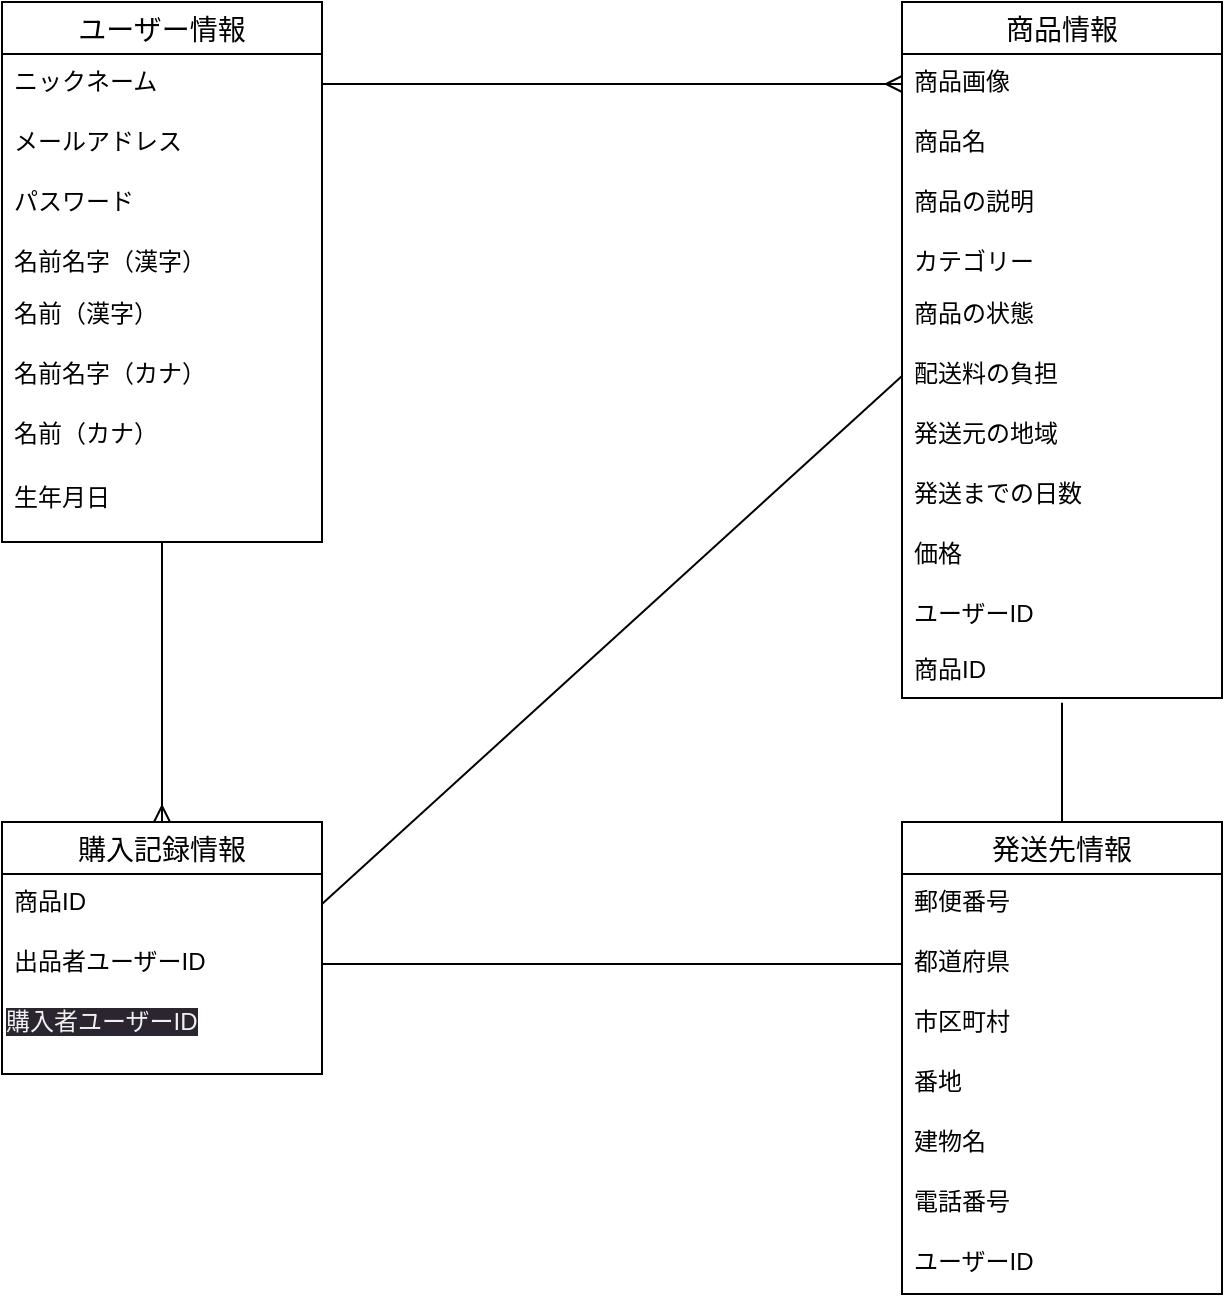 <mxfile>
    <diagram id="pEiZ6D0m0Ub1ynNI3fgX" name="ページ1">
        <mxGraphModel dx="1872" dy="1103" grid="1" gridSize="10" guides="1" tooltips="1" connect="1" arrows="1" fold="1" page="1" pageScale="1" pageWidth="827" pageHeight="1169" math="0" shadow="0">
            <root>
                <mxCell id="0"/>
                <mxCell id="1" parent="0"/>
                <mxCell id="2" value="ユーザー情報" style="swimlane;fontStyle=0;childLayout=stackLayout;horizontal=1;startSize=26;horizontalStack=0;resizeParent=1;resizeParentMax=0;resizeLast=0;collapsible=1;marginBottom=0;align=center;fontSize=14;" vertex="1" parent="1">
                    <mxGeometry x="110" y="240" width="160" height="270" as="geometry"/>
                </mxCell>
                <mxCell id="3" value="ニックネーム" style="text;strokeColor=none;fillColor=none;spacingLeft=4;spacingRight=4;overflow=hidden;rotatable=0;points=[[0,0.5],[1,0.5]];portConstraint=eastwest;fontSize=12;" vertex="1" parent="2">
                    <mxGeometry y="26" width="160" height="30" as="geometry"/>
                </mxCell>
                <mxCell id="4" value="メールアドレス" style="text;strokeColor=none;fillColor=none;spacingLeft=4;spacingRight=4;overflow=hidden;rotatable=0;points=[[0,0.5],[1,0.5]];portConstraint=eastwest;fontSize=12;" vertex="1" parent="2">
                    <mxGeometry y="56" width="160" height="30" as="geometry"/>
                </mxCell>
                <mxCell id="5" value="パスワード" style="text;strokeColor=none;fillColor=none;spacingLeft=4;spacingRight=4;overflow=hidden;rotatable=0;points=[[0,0.5],[1,0.5]];portConstraint=eastwest;fontSize=12;" vertex="1" parent="2">
                    <mxGeometry y="86" width="160" height="30" as="geometry"/>
                </mxCell>
                <mxCell id="10" value="名前名字（漢字）" style="text;strokeColor=none;fillColor=none;spacingLeft=4;spacingRight=4;overflow=hidden;rotatable=0;points=[[0,0.5],[1,0.5]];portConstraint=eastwest;fontSize=12;" vertex="1" parent="2">
                    <mxGeometry y="116" width="160" height="26" as="geometry"/>
                </mxCell>
                <mxCell id="12" value="名前（漢字）" style="text;strokeColor=none;fillColor=none;spacingLeft=4;spacingRight=4;overflow=hidden;rotatable=0;points=[[0,0.5],[1,0.5]];portConstraint=eastwest;fontSize=12;" vertex="1" parent="2">
                    <mxGeometry y="142" width="160" height="30" as="geometry"/>
                </mxCell>
                <mxCell id="fQ7R81DNTZA4qFSTLazm-12" value="名前名字（カナ）" style="text;strokeColor=none;fillColor=none;spacingLeft=4;spacingRight=4;overflow=hidden;rotatable=0;points=[[0,0.5],[1,0.5]];portConstraint=eastwest;fontSize=12;" vertex="1" parent="2">
                    <mxGeometry y="172" width="160" height="30" as="geometry"/>
                </mxCell>
                <mxCell id="fQ7R81DNTZA4qFSTLazm-52" value="名前（カナ）" style="text;strokeColor=none;fillColor=none;spacingLeft=4;spacingRight=4;overflow=hidden;rotatable=0;points=[[0,0.5],[1,0.5]];portConstraint=eastwest;fontSize=12;" vertex="1" parent="2">
                    <mxGeometry y="202" width="160" height="32" as="geometry"/>
                </mxCell>
                <mxCell id="fQ7R81DNTZA4qFSTLazm-61" value="生年月日" style="text;strokeColor=none;fillColor=none;spacingLeft=4;spacingRight=4;overflow=hidden;rotatable=0;points=[[0,0.5],[1,0.5]];portConstraint=eastwest;fontSize=12;" vertex="1" parent="2">
                    <mxGeometry y="234" width="160" height="36" as="geometry"/>
                </mxCell>
                <mxCell id="fQ7R81DNTZA4qFSTLazm-13" value="商品情報" style="swimlane;fontStyle=0;childLayout=stackLayout;horizontal=1;startSize=26;horizontalStack=0;resizeParent=1;resizeParentMax=0;resizeLast=0;collapsible=1;marginBottom=0;align=center;fontSize=14;" vertex="1" parent="1">
                    <mxGeometry x="560" y="240" width="160" height="348" as="geometry"/>
                </mxCell>
                <mxCell id="fQ7R81DNTZA4qFSTLazm-14" value="商品画像" style="text;strokeColor=none;fillColor=none;spacingLeft=4;spacingRight=4;overflow=hidden;rotatable=0;points=[[0,0.5],[1,0.5]];portConstraint=eastwest;fontSize=12;" vertex="1" parent="fQ7R81DNTZA4qFSTLazm-13">
                    <mxGeometry y="26" width="160" height="30" as="geometry"/>
                </mxCell>
                <mxCell id="fQ7R81DNTZA4qFSTLazm-15" value="商品名" style="text;strokeColor=none;fillColor=none;spacingLeft=4;spacingRight=4;overflow=hidden;rotatable=0;points=[[0,0.5],[1,0.5]];portConstraint=eastwest;fontSize=12;" vertex="1" parent="fQ7R81DNTZA4qFSTLazm-13">
                    <mxGeometry y="56" width="160" height="30" as="geometry"/>
                </mxCell>
                <mxCell id="fQ7R81DNTZA4qFSTLazm-16" value="商品の説明" style="text;strokeColor=none;fillColor=none;spacingLeft=4;spacingRight=4;overflow=hidden;rotatable=0;points=[[0,0.5],[1,0.5]];portConstraint=eastwest;fontSize=12;" vertex="1" parent="fQ7R81DNTZA4qFSTLazm-13">
                    <mxGeometry y="86" width="160" height="30" as="geometry"/>
                </mxCell>
                <mxCell id="fQ7R81DNTZA4qFSTLazm-17" value="カテゴリー" style="text;strokeColor=none;fillColor=none;spacingLeft=4;spacingRight=4;overflow=hidden;rotatable=0;points=[[0,0.5],[1,0.5]];portConstraint=eastwest;fontSize=12;" vertex="1" parent="fQ7R81DNTZA4qFSTLazm-13">
                    <mxGeometry y="116" width="160" height="26" as="geometry"/>
                </mxCell>
                <mxCell id="fQ7R81DNTZA4qFSTLazm-18" value="商品の状態" style="text;strokeColor=none;fillColor=none;spacingLeft=4;spacingRight=4;overflow=hidden;rotatable=0;points=[[0,0.5],[1,0.5]];portConstraint=eastwest;fontSize=12;" vertex="1" parent="fQ7R81DNTZA4qFSTLazm-13">
                    <mxGeometry y="142" width="160" height="30" as="geometry"/>
                </mxCell>
                <mxCell id="fQ7R81DNTZA4qFSTLazm-19" value="配送料の負担" style="text;strokeColor=none;fillColor=none;spacingLeft=4;spacingRight=4;overflow=hidden;rotatable=0;points=[[0,0.5],[1,0.5]];portConstraint=eastwest;fontSize=12;" vertex="1" parent="fQ7R81DNTZA4qFSTLazm-13">
                    <mxGeometry y="172" width="160" height="30" as="geometry"/>
                </mxCell>
                <mxCell id="fQ7R81DNTZA4qFSTLazm-21" value="発送元の地域" style="text;strokeColor=none;fillColor=none;spacingLeft=4;spacingRight=4;overflow=hidden;rotatable=0;points=[[0,0.5],[1,0.5]];portConstraint=eastwest;fontSize=12;" vertex="1" parent="fQ7R81DNTZA4qFSTLazm-13">
                    <mxGeometry y="202" width="160" height="30" as="geometry"/>
                </mxCell>
                <mxCell id="fQ7R81DNTZA4qFSTLazm-20" value="発送までの日数" style="text;strokeColor=none;fillColor=none;spacingLeft=4;spacingRight=4;overflow=hidden;rotatable=0;points=[[0,0.5],[1,0.5]];portConstraint=eastwest;fontSize=12;" vertex="1" parent="fQ7R81DNTZA4qFSTLazm-13">
                    <mxGeometry y="232" width="160" height="30" as="geometry"/>
                </mxCell>
                <mxCell id="fQ7R81DNTZA4qFSTLazm-34" value="価格" style="text;strokeColor=none;fillColor=none;spacingLeft=4;spacingRight=4;overflow=hidden;rotatable=0;points=[[0,0.5],[1,0.5]];portConstraint=eastwest;fontSize=12;" vertex="1" parent="fQ7R81DNTZA4qFSTLazm-13">
                    <mxGeometry y="262" width="160" height="30" as="geometry"/>
                </mxCell>
                <mxCell id="fQ7R81DNTZA4qFSTLazm-23" value="ユーザーID" style="text;strokeColor=none;fillColor=none;spacingLeft=4;spacingRight=4;overflow=hidden;rotatable=0;points=[[0,0.5],[1,0.5]];portConstraint=eastwest;fontSize=12;" vertex="1" parent="fQ7R81DNTZA4qFSTLazm-13">
                    <mxGeometry y="292" width="160" height="28" as="geometry"/>
                </mxCell>
                <mxCell id="fQ7R81DNTZA4qFSTLazm-53" value="商品ID" style="text;strokeColor=none;fillColor=none;spacingLeft=4;spacingRight=4;overflow=hidden;rotatable=0;points=[[0,0.5],[1,0.5]];portConstraint=eastwest;fontSize=12;" vertex="1" parent="fQ7R81DNTZA4qFSTLazm-13">
                    <mxGeometry y="320" width="160" height="28" as="geometry"/>
                </mxCell>
                <mxCell id="fQ7R81DNTZA4qFSTLazm-58" style="edgeStyle=none;html=1;exitX=0.5;exitY=0;exitDx=0;exitDy=0;endArrow=none;endFill=0;startArrow=ERmany;startFill=0;" edge="1" parent="1" source="fQ7R81DNTZA4qFSTLazm-35">
                    <mxGeometry relative="1" as="geometry">
                        <mxPoint x="190" y="510" as="targetPoint"/>
                    </mxGeometry>
                </mxCell>
                <mxCell id="fQ7R81DNTZA4qFSTLazm-35" value="購入記録情報" style="swimlane;fontStyle=0;childLayout=stackLayout;horizontal=1;startSize=26;horizontalStack=0;resizeParent=1;resizeParentMax=0;resizeLast=0;collapsible=1;marginBottom=0;align=center;fontSize=14;" vertex="1" parent="1">
                    <mxGeometry x="110" y="650" width="160" height="126" as="geometry"/>
                </mxCell>
                <mxCell id="fQ7R81DNTZA4qFSTLazm-36" value="商品ID" style="text;strokeColor=none;fillColor=none;spacingLeft=4;spacingRight=4;overflow=hidden;rotatable=0;points=[[0,0.5],[1,0.5]];portConstraint=eastwest;fontSize=12;" vertex="1" parent="fQ7R81DNTZA4qFSTLazm-35">
                    <mxGeometry y="26" width="160" height="30" as="geometry"/>
                </mxCell>
                <mxCell id="fQ7R81DNTZA4qFSTLazm-37" value="出品者ユーザーID" style="text;strokeColor=none;fillColor=none;spacingLeft=4;spacingRight=4;overflow=hidden;rotatable=0;points=[[0,0.5],[1,0.5]];portConstraint=eastwest;fontSize=12;" vertex="1" parent="fQ7R81DNTZA4qFSTLazm-35">
                    <mxGeometry y="56" width="160" height="30" as="geometry"/>
                </mxCell>
                <mxCell id="fQ7R81DNTZA4qFSTLazm-55" value="&lt;span style=&quot;color: rgb(240, 240, 240); font-family: Helvetica; font-size: 12px; font-style: normal; font-variant-ligatures: normal; font-variant-caps: normal; font-weight: 400; letter-spacing: normal; orphans: 2; text-align: left; text-indent: 0px; text-transform: none; widows: 2; word-spacing: 0px; -webkit-text-stroke-width: 0px; background-color: rgb(42, 37, 47); text-decoration-thickness: initial; text-decoration-style: initial; text-decoration-color: initial; float: none; display: inline !important;&quot;&gt;購入者ユーザーID&lt;/span&gt;" style="text;whiteSpace=wrap;html=1;" vertex="1" parent="fQ7R81DNTZA4qFSTLazm-35">
                    <mxGeometry y="86" width="160" height="40" as="geometry"/>
                </mxCell>
                <mxCell id="fQ7R81DNTZA4qFSTLazm-63" style="edgeStyle=none;html=1;exitX=0.5;exitY=0;exitDx=0;exitDy=0;entryX=0.5;entryY=1.083;entryDx=0;entryDy=0;entryPerimeter=0;startArrow=none;startFill=0;endArrow=none;endFill=0;" edge="1" parent="1" source="fQ7R81DNTZA4qFSTLazm-42" target="fQ7R81DNTZA4qFSTLazm-53">
                    <mxGeometry relative="1" as="geometry"/>
                </mxCell>
                <mxCell id="fQ7R81DNTZA4qFSTLazm-42" value="発送先情報" style="swimlane;fontStyle=0;childLayout=stackLayout;horizontal=1;startSize=26;horizontalStack=0;resizeParent=1;resizeParentMax=0;resizeLast=0;collapsible=1;marginBottom=0;align=center;fontSize=14;" vertex="1" parent="1">
                    <mxGeometry x="560" y="650" width="160" height="236" as="geometry"/>
                </mxCell>
                <mxCell id="fQ7R81DNTZA4qFSTLazm-43" value="郵便番号" style="text;strokeColor=none;fillColor=none;spacingLeft=4;spacingRight=4;overflow=hidden;rotatable=0;points=[[0,0.5],[1,0.5]];portConstraint=eastwest;fontSize=12;" vertex="1" parent="fQ7R81DNTZA4qFSTLazm-42">
                    <mxGeometry y="26" width="160" height="30" as="geometry"/>
                </mxCell>
                <mxCell id="fQ7R81DNTZA4qFSTLazm-44" value="都道府県" style="text;strokeColor=none;fillColor=none;spacingLeft=4;spacingRight=4;overflow=hidden;rotatable=0;points=[[0,0.5],[1,0.5]];portConstraint=eastwest;fontSize=12;" vertex="1" parent="fQ7R81DNTZA4qFSTLazm-42">
                    <mxGeometry y="56" width="160" height="30" as="geometry"/>
                </mxCell>
                <mxCell id="fQ7R81DNTZA4qFSTLazm-45" value="市区町村" style="text;strokeColor=none;fillColor=none;spacingLeft=4;spacingRight=4;overflow=hidden;rotatable=0;points=[[0,0.5],[1,0.5]];portConstraint=eastwest;fontSize=12;" vertex="1" parent="fQ7R81DNTZA4qFSTLazm-42">
                    <mxGeometry y="86" width="160" height="30" as="geometry"/>
                </mxCell>
                <mxCell id="fQ7R81DNTZA4qFSTLazm-46" value="番地" style="text;strokeColor=none;fillColor=none;spacingLeft=4;spacingRight=4;overflow=hidden;rotatable=0;points=[[0,0.5],[1,0.5]];portConstraint=eastwest;fontSize=12;" vertex="1" parent="fQ7R81DNTZA4qFSTLazm-42">
                    <mxGeometry y="116" width="160" height="30" as="geometry"/>
                </mxCell>
                <mxCell id="fQ7R81DNTZA4qFSTLazm-47" value="建物名" style="text;strokeColor=none;fillColor=none;spacingLeft=4;spacingRight=4;overflow=hidden;rotatable=0;points=[[0,0.5],[1,0.5]];portConstraint=eastwest;fontSize=12;" vertex="1" parent="fQ7R81DNTZA4qFSTLazm-42">
                    <mxGeometry y="146" width="160" height="30" as="geometry"/>
                </mxCell>
                <mxCell id="fQ7R81DNTZA4qFSTLazm-48" value="電話番号" style="text;strokeColor=none;fillColor=none;spacingLeft=4;spacingRight=4;overflow=hidden;rotatable=0;points=[[0,0.5],[1,0.5]];portConstraint=eastwest;fontSize=12;" vertex="1" parent="fQ7R81DNTZA4qFSTLazm-42">
                    <mxGeometry y="176" width="160" height="30" as="geometry"/>
                </mxCell>
                <mxCell id="fQ7R81DNTZA4qFSTLazm-54" value="ユーザーID" style="text;strokeColor=none;fillColor=none;spacingLeft=4;spacingRight=4;overflow=hidden;rotatable=0;points=[[0,0.5],[1,0.5]];portConstraint=eastwest;fontSize=12;" vertex="1" parent="fQ7R81DNTZA4qFSTLazm-42">
                    <mxGeometry y="206" width="160" height="30" as="geometry"/>
                </mxCell>
                <mxCell id="fQ7R81DNTZA4qFSTLazm-57" style="edgeStyle=none;html=1;exitX=1;exitY=0.5;exitDx=0;exitDy=0;entryX=0;entryY=0.5;entryDx=0;entryDy=0;endArrow=ERmany;endFill=0;" edge="1" parent="1" source="3" target="fQ7R81DNTZA4qFSTLazm-14">
                    <mxGeometry relative="1" as="geometry"/>
                </mxCell>
                <mxCell id="fQ7R81DNTZA4qFSTLazm-59" style="edgeStyle=none;html=1;exitX=1;exitY=0.5;exitDx=0;exitDy=0;startArrow=none;startFill=0;endArrow=none;endFill=0;entryX=0;entryY=0.5;entryDx=0;entryDy=0;" edge="1" parent="1" source="fQ7R81DNTZA4qFSTLazm-36" target="fQ7R81DNTZA4qFSTLazm-19">
                    <mxGeometry relative="1" as="geometry">
                        <mxPoint x="550" y="450" as="targetPoint"/>
                    </mxGeometry>
                </mxCell>
                <mxCell id="fQ7R81DNTZA4qFSTLazm-64" style="edgeStyle=none;html=1;exitX=1;exitY=0.5;exitDx=0;exitDy=0;entryX=0;entryY=0.5;entryDx=0;entryDy=0;startArrow=none;startFill=0;endArrow=none;endFill=0;" edge="1" parent="1" source="fQ7R81DNTZA4qFSTLazm-37" target="fQ7R81DNTZA4qFSTLazm-44">
                    <mxGeometry relative="1" as="geometry"/>
                </mxCell>
            </root>
        </mxGraphModel>
    </diagram>
</mxfile>